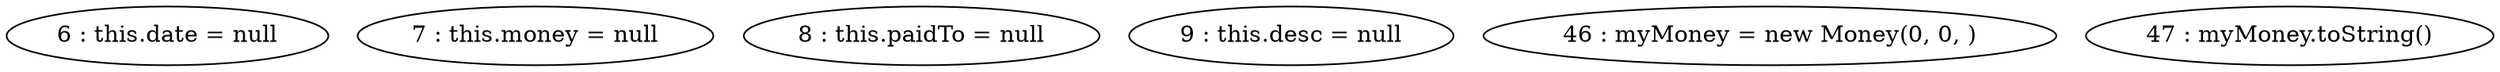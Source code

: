 digraph G {
"6 : this.date = null"
"7 : this.money = null"
"8 : this.paidTo = null"
"9 : this.desc = null"
"46 : myMoney = new Money(0, 0, )"
"47 : myMoney.toString()"
}